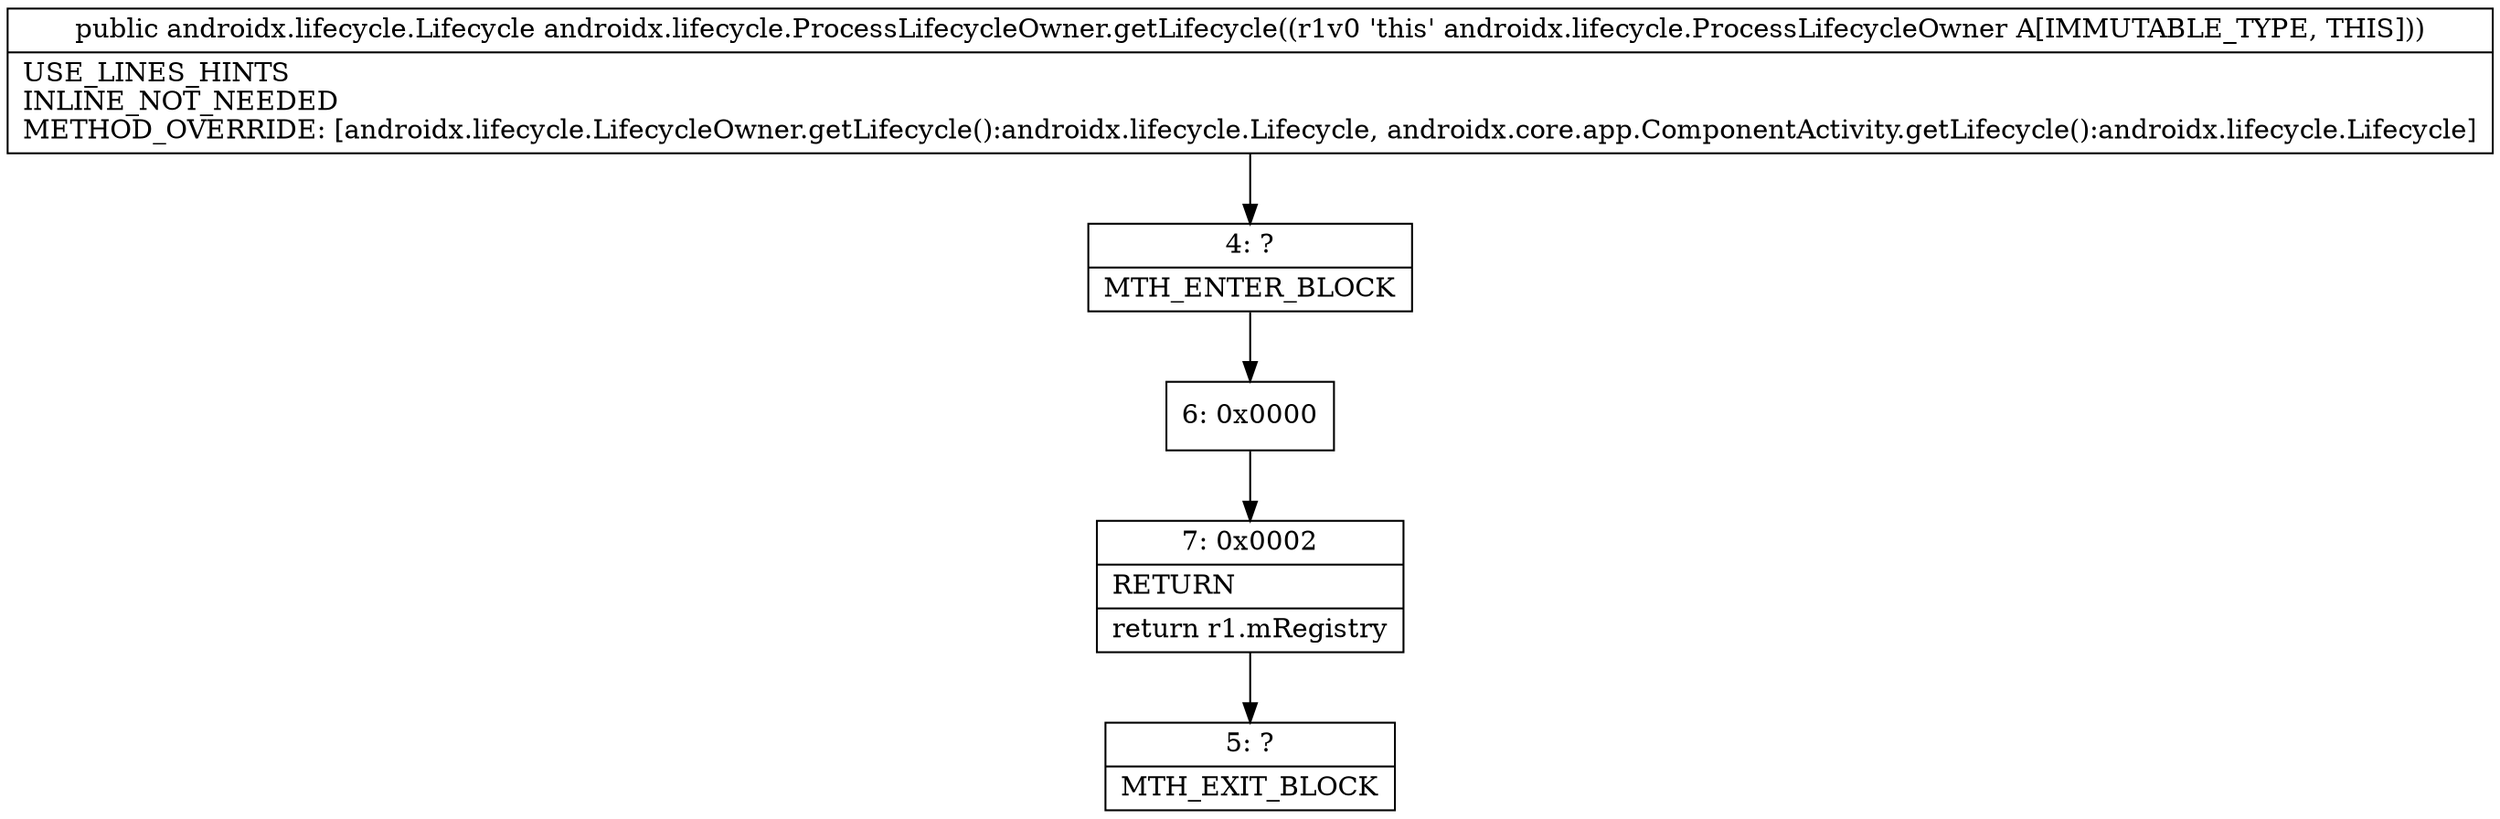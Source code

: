 digraph "CFG forandroidx.lifecycle.ProcessLifecycleOwner.getLifecycle()Landroidx\/lifecycle\/Lifecycle;" {
Node_4 [shape=record,label="{4\:\ ?|MTH_ENTER_BLOCK\l}"];
Node_6 [shape=record,label="{6\:\ 0x0000}"];
Node_7 [shape=record,label="{7\:\ 0x0002|RETURN\l|return r1.mRegistry\l}"];
Node_5 [shape=record,label="{5\:\ ?|MTH_EXIT_BLOCK\l}"];
MethodNode[shape=record,label="{public androidx.lifecycle.Lifecycle androidx.lifecycle.ProcessLifecycleOwner.getLifecycle((r1v0 'this' androidx.lifecycle.ProcessLifecycleOwner A[IMMUTABLE_TYPE, THIS]))  | USE_LINES_HINTS\lINLINE_NOT_NEEDED\lMETHOD_OVERRIDE: [androidx.lifecycle.LifecycleOwner.getLifecycle():androidx.lifecycle.Lifecycle, androidx.core.app.ComponentActivity.getLifecycle():androidx.lifecycle.Lifecycle]\l}"];
MethodNode -> Node_4;Node_4 -> Node_6;
Node_6 -> Node_7;
Node_7 -> Node_5;
}


